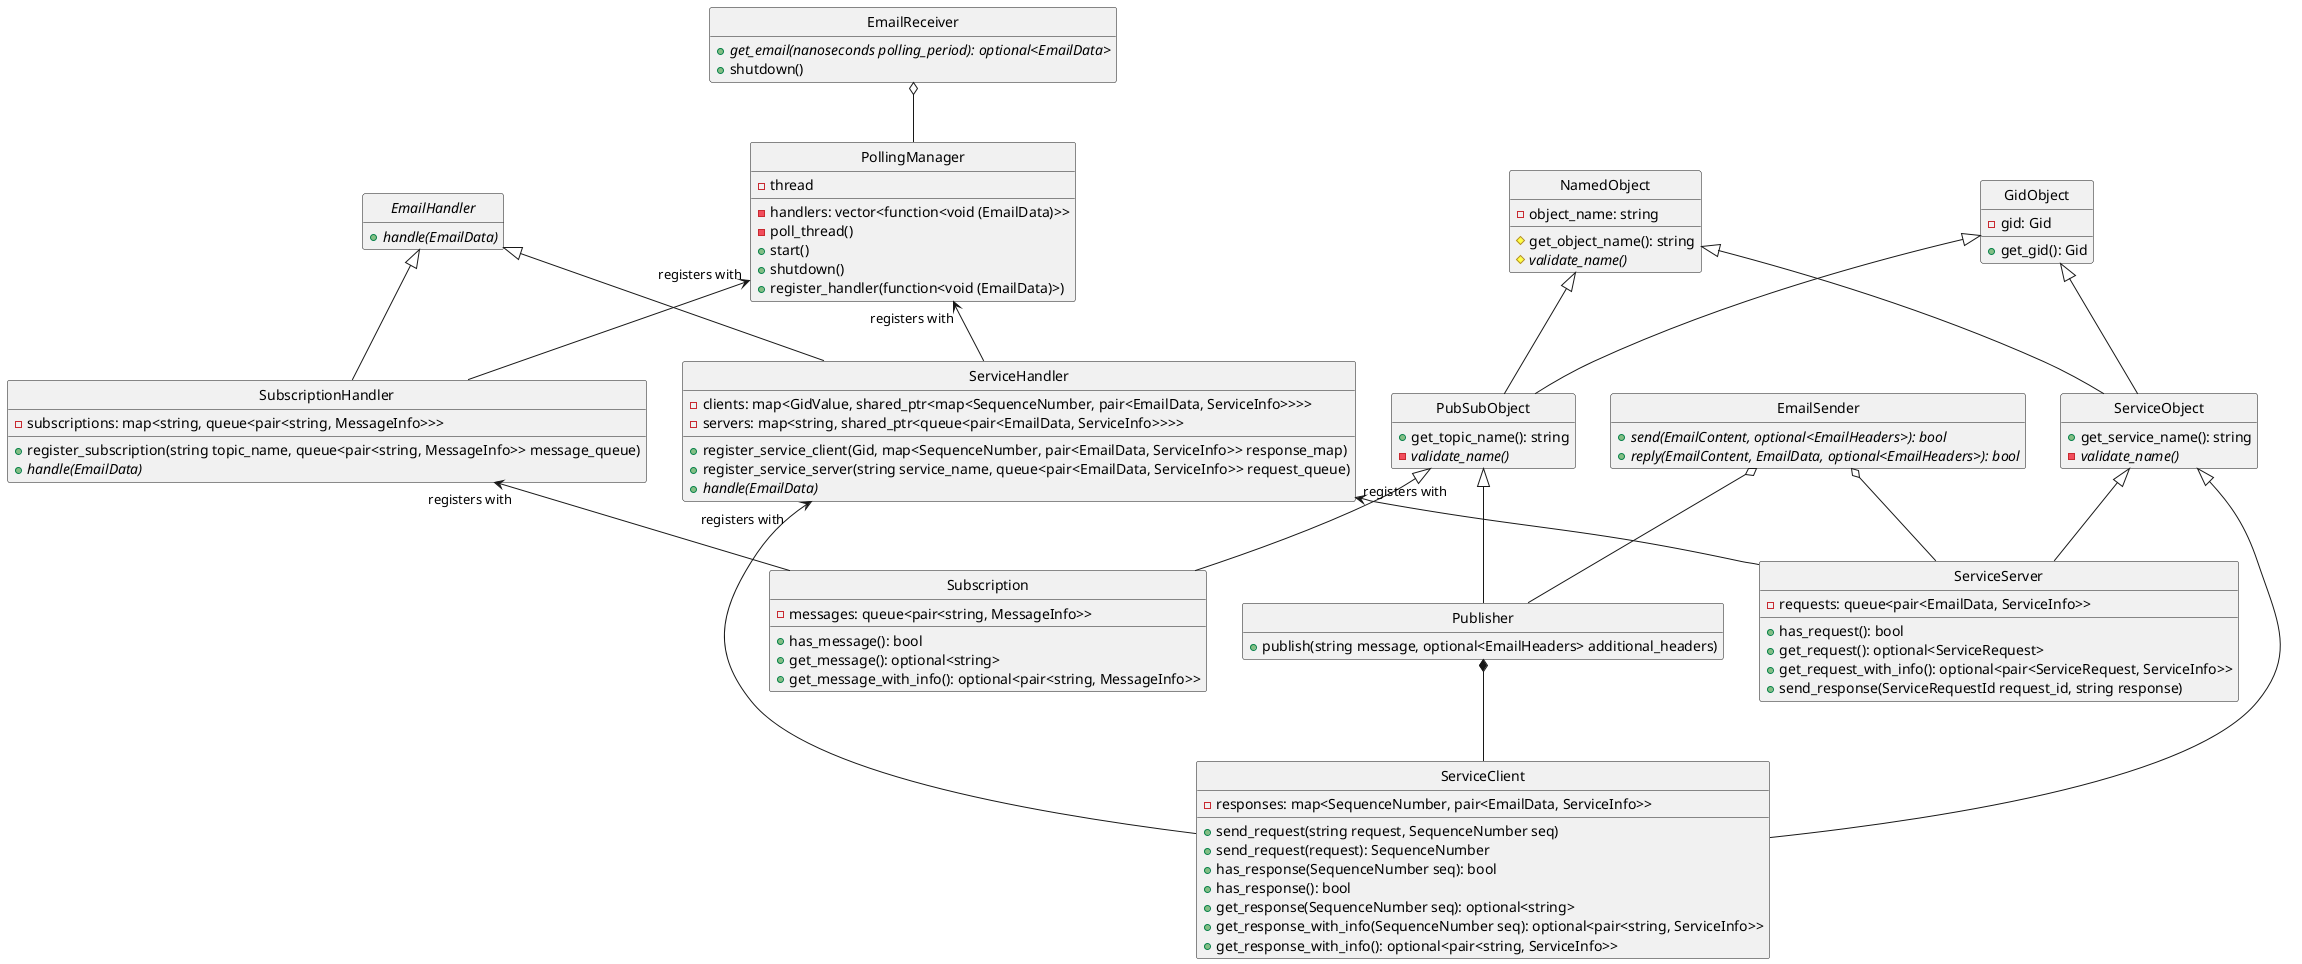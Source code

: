 @startuml

hide empty attributes
hide empty methods
hide circle


class EmailSender {
   +send(EmailContent, optional<EmailHeaders>): bool {abstract}
   +reply(EmailContent, EmailData, optional<EmailHeaders>): bool {abstract}
}

class EmailReceiver {
   +get_email(nanoseconds polling_period): optional<EmailData> {abstract}
   +shutdown()
}


class PollingManager {
   -thread
   -handlers: vector<function<void (EmailData)>>
   -poll_thread()
   +start()
   +shutdown()
   +register_handler(function<void (EmailData)>)
}
EmailReceiver o-- PollingManager

abstract class EmailHandler {
   +handle(EmailData) {abstract}
}


class SubscriptionHandler {
   -subscriptions: map<string, queue<pair<string, MessageInfo>>>
   +register_subscription(string topic_name, queue<pair<string, MessageInfo>> message_queue)
   +handle(EmailData) {abstract}
}
EmailHandler <|-- SubscriptionHandler
PollingManager "registers with" <-- SubscriptionHandler

class ServiceHandler {
   -clients: map<GidValue, shared_ptr<map<SequenceNumber, pair<EmailData, ServiceInfo>>>>
   -servers: map<string, shared_ptr<queue<pair<EmailData, ServiceInfo>>>>
   +register_service_client(Gid, map<SequenceNumber, pair<EmailData, ServiceInfo>> response_map)
   +register_service_server(string service_name, queue<pair<EmailData, ServiceInfo>> request_queue)
   +handle(EmailData) {abstract}
}
EmailHandler <|-- ServiceHandler
PollingManager "registers with" <-- ServiceHandler


class GidObject {
   -gid: Gid
   +get_gid(): Gid
}
class NamedObject {
   -object_name: string
   #get_object_name(): string
   #validate_name() {abstract}
}

class PubSubObject {
   +get_topic_name(): string
   -validate_name() {abstract}
}
GidObject <|-- PubSubObject
NamedObject <|-- PubSubObject

class ServiceObject {
   +get_service_name(): string
   -validate_name() {abstract}
}
GidObject <|-- ServiceObject
NamedObject <|-- ServiceObject


class Publisher {
   +publish(string message, optional<EmailHeaders> additional_headers)
}
PubSubObject <|-- Publisher
EmailSender o-- Publisher

class Subscription {
   -messages: queue<pair<string, MessageInfo>>
   +has_message(): bool
   +get_message(): optional<string>
   +get_message_with_info(): optional<pair<string, MessageInfo>>
}
PubSubObject <|-- Subscription
SubscriptionHandler "registers with" <-- Subscription


class ServiceClient {
   -responses: map<SequenceNumber, pair<EmailData, ServiceInfo>>
   +send_request(string request, SequenceNumber seq)
   +send_request(request): SequenceNumber
   +has_response(SequenceNumber seq): bool
   +has_response(): bool
   +get_response(SequenceNumber seq): optional<string>
   +get_response_with_info(SequenceNumber seq): optional<pair<string, ServiceInfo>>
   +get_response_with_info(): optional<pair<string, ServiceInfo>>
}
ServiceObject <|-- ServiceClient
Publisher *-- ServiceClient
ServiceHandler "registers with" <-- ServiceClient

class ServiceServer {
   -requests: queue<pair<EmailData, ServiceInfo>>
   +has_request(): bool
   +get_request(): optional<ServiceRequest>
   +get_request_with_info(): optional<pair<ServiceRequest, ServiceInfo>>
   +send_response(ServiceRequestId request_id, string response)
}
ServiceObject <|-- ServiceServer
EmailSender o-- ServiceServer
ServiceHandler "registers with" <-- ServiceServer

@enduml